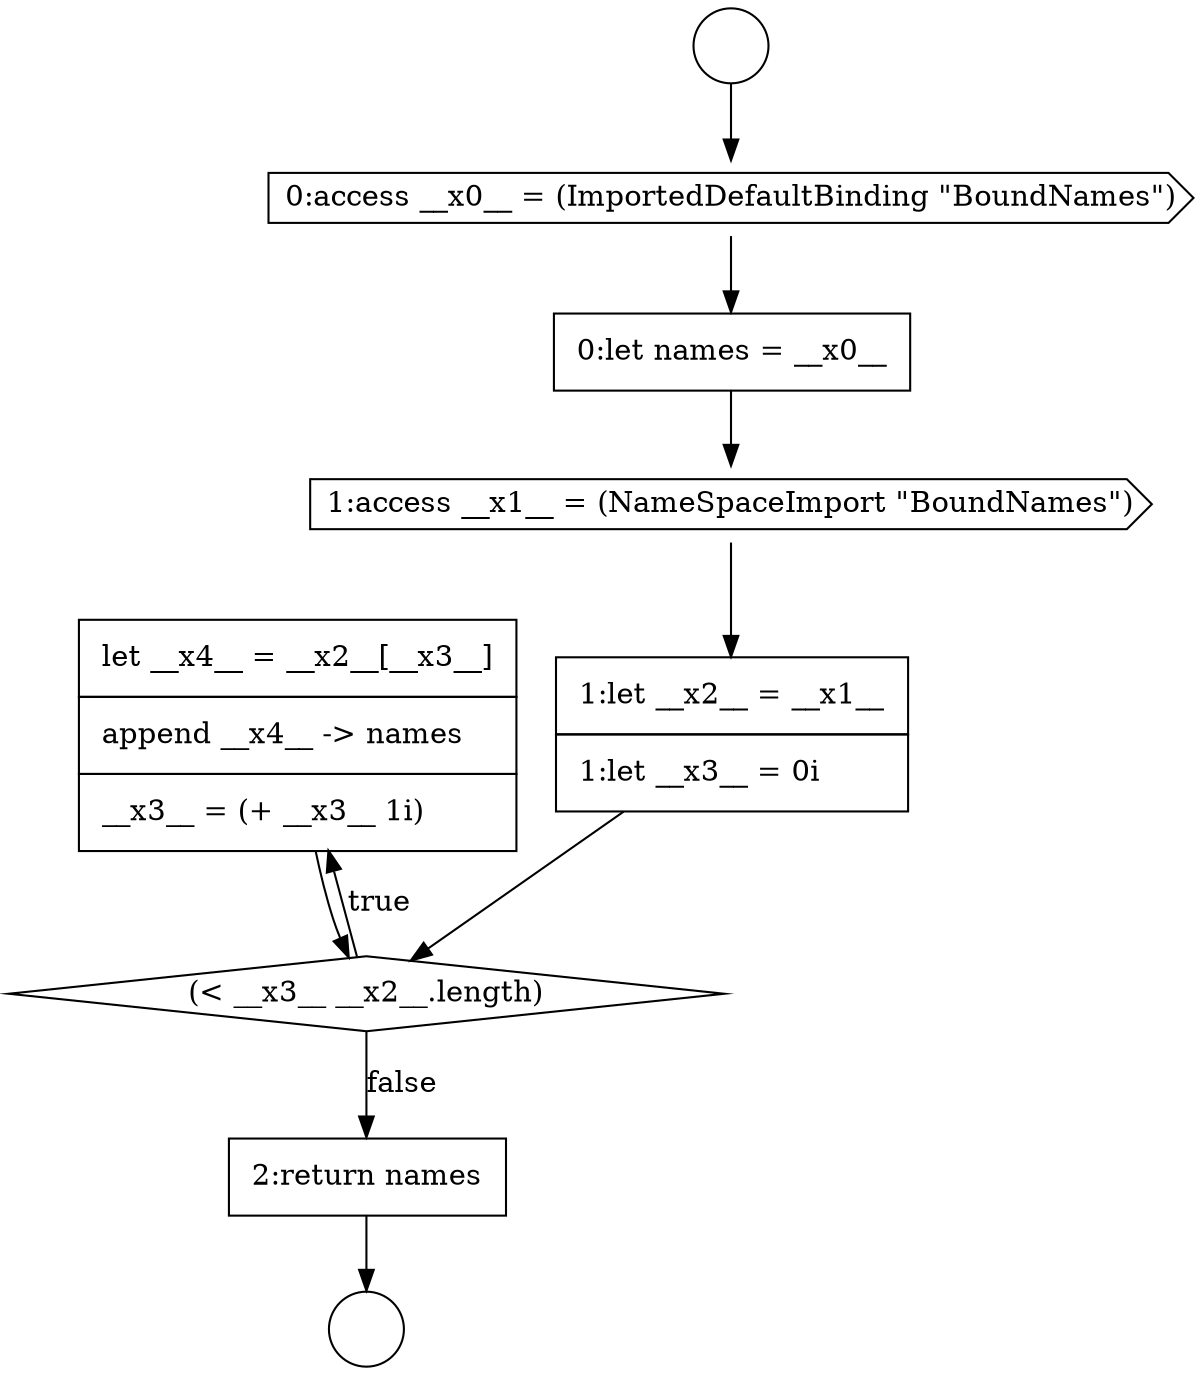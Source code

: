 digraph {
  node9845 [shape=none, margin=0, label=<<font color="black">
    <table border="0" cellborder="1" cellspacing="0" cellpadding="10">
      <tr><td align="left">let __x4__ = __x2__[__x3__]</td></tr>
      <tr><td align="left">append __x4__ -&gt; names</td></tr>
      <tr><td align="left">__x3__ = (+ __x3__ 1i)</td></tr>
    </table>
  </font>> color="black" fillcolor="white" style=filled]
  node9843 [shape=none, margin=0, label=<<font color="black">
    <table border="0" cellborder="1" cellspacing="0" cellpadding="10">
      <tr><td align="left">1:let __x2__ = __x1__</td></tr>
      <tr><td align="left">1:let __x3__ = 0i</td></tr>
    </table>
  </font>> color="black" fillcolor="white" style=filled]
  node9846 [shape=none, margin=0, label=<<font color="black">
    <table border="0" cellborder="1" cellspacing="0" cellpadding="10">
      <tr><td align="left">2:return names</td></tr>
    </table>
  </font>> color="black" fillcolor="white" style=filled]
  node9840 [shape=cds, label=<<font color="black">0:access __x0__ = (ImportedDefaultBinding &quot;BoundNames&quot;)</font>> color="black" fillcolor="white" style=filled]
  node9841 [shape=none, margin=0, label=<<font color="black">
    <table border="0" cellborder="1" cellspacing="0" cellpadding="10">
      <tr><td align="left">0:let names = __x0__</td></tr>
    </table>
  </font>> color="black" fillcolor="white" style=filled]
  node9839 [shape=circle label=" " color="black" fillcolor="white" style=filled]
  node9844 [shape=diamond, label=<<font color="black">(&lt; __x3__ __x2__.length)</font>> color="black" fillcolor="white" style=filled]
  node9842 [shape=cds, label=<<font color="black">1:access __x1__ = (NameSpaceImport &quot;BoundNames&quot;)</font>> color="black" fillcolor="white" style=filled]
  node9838 [shape=circle label=" " color="black" fillcolor="white" style=filled]
  node9840 -> node9841 [ color="black"]
  node9841 -> node9842 [ color="black"]
  node9844 -> node9845 [label=<<font color="black">true</font>> color="black"]
  node9844 -> node9846 [label=<<font color="black">false</font>> color="black"]
  node9846 -> node9839 [ color="black"]
  node9845 -> node9844 [ color="black"]
  node9838 -> node9840 [ color="black"]
  node9842 -> node9843 [ color="black"]
  node9843 -> node9844 [ color="black"]
}
